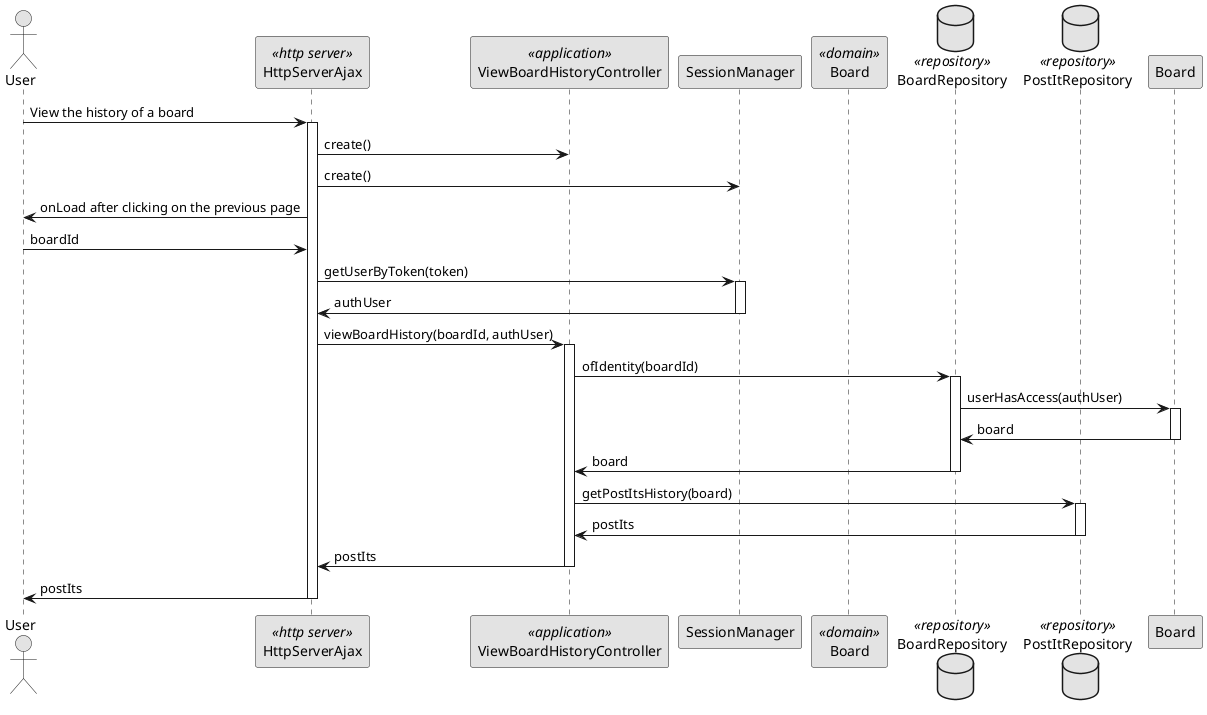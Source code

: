 @startuml

skinparam monochrome true
skinparam packageStyle rect
skinparam defaultFontName FG Virgil
skinparam shadowing false

actor User as Actor
participant HttpServerAjax as Server <<http server>>
participant ViewBoardHistoryController as Controller <<application>>
participant SessionManager as SM
participant Board as Domain <<domain>>
database BoardRepository as RepositoryB <<repository>>
database PostItRepository as RepositoryP <<repository>>

Actor -> Server: View the history of a board
activate Server

Server -> Controller: create()
Server -> SM : create()
Server -> Actor : onLoad after clicking on the previous page
Actor -> Server : boardId
Server -> SM : getUserByToken(token)
activate SM

SM -> Server : authUser
deactivate SM

Server -> Controller : viewBoardHistory(boardId, authUser)
activate Controller

Controller -> RepositoryB : ofIdentity(boardId)
activate RepositoryB
RepositoryB -> Board : userHasAccess(authUser)
activate Board
Board -> RepositoryB : board
deactivate Board
RepositoryB -> Controller : board
deactivate RepositoryB

Controller -> RepositoryP : getPostItsHistory(board)
activate RepositoryP
RepositoryP -> Controller : postIts
deactivate RepositoryP

Controller -> Server : postIts
deactivate Controller

Server -> Actor : postIts
deactivate Server




@enduml